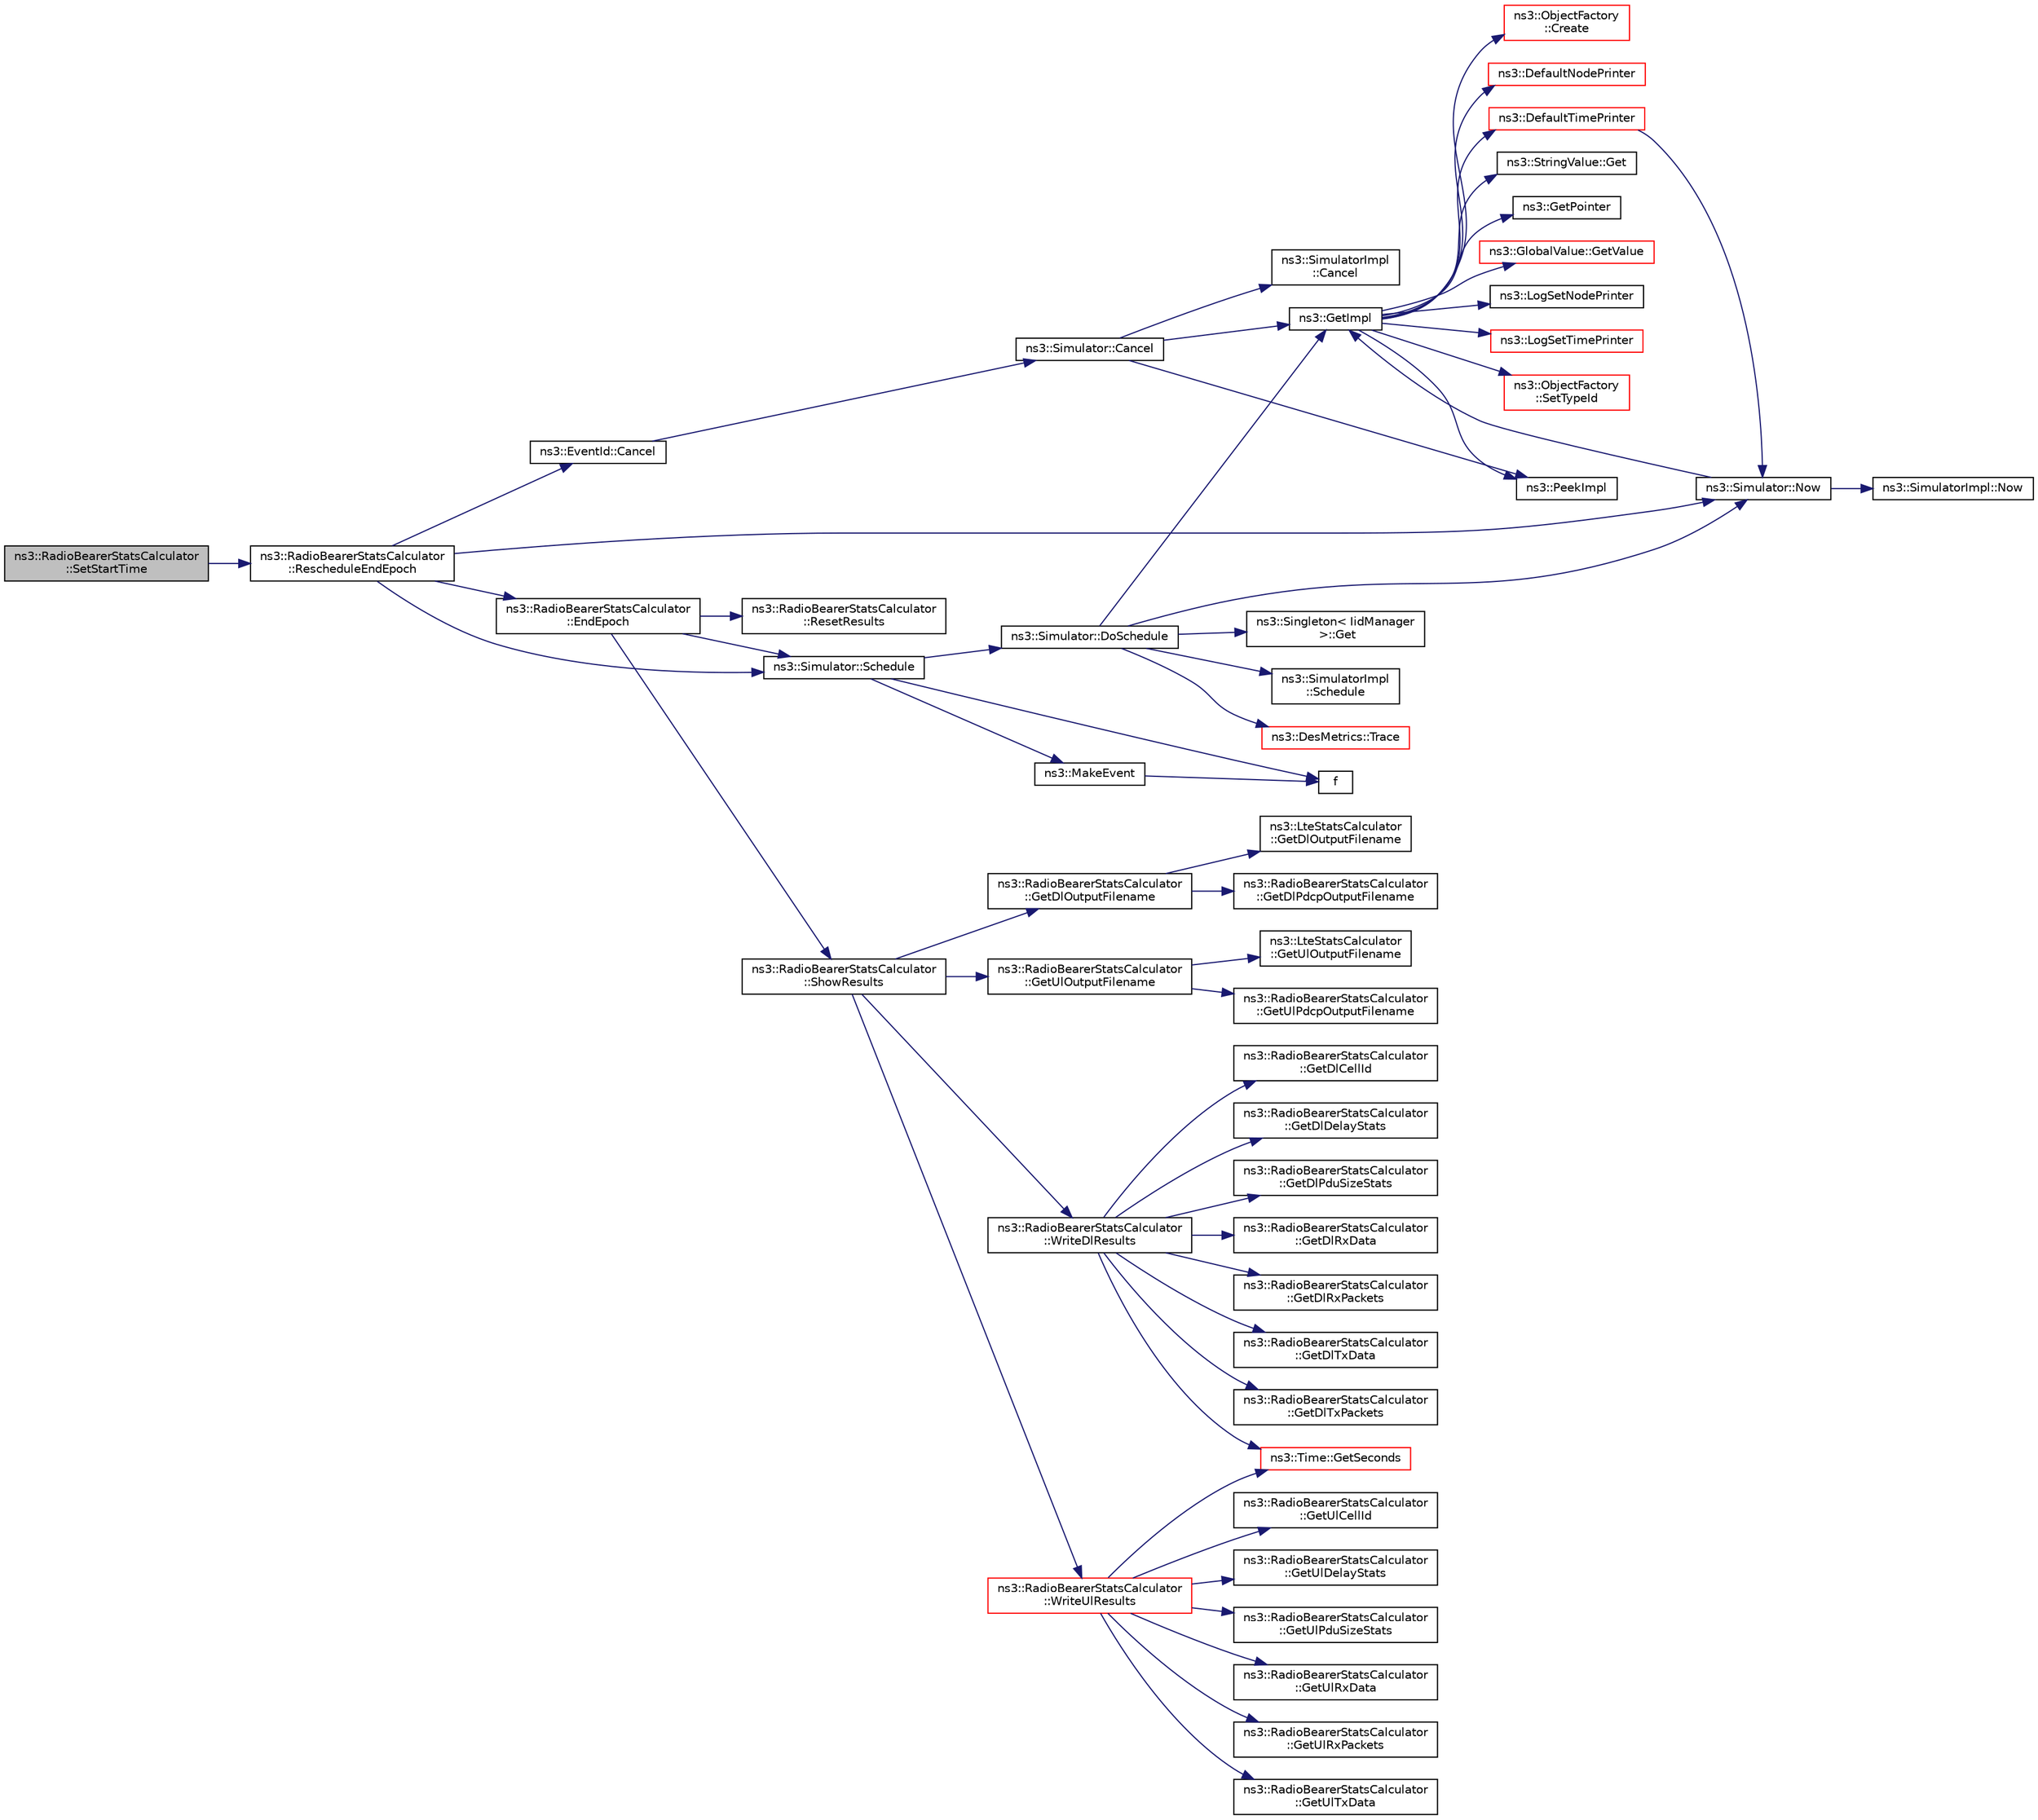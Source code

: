 digraph "ns3::RadioBearerStatsCalculator::SetStartTime"
{
 // LATEX_PDF_SIZE
  edge [fontname="Helvetica",fontsize="10",labelfontname="Helvetica",labelfontsize="10"];
  node [fontname="Helvetica",fontsize="10",shape=record];
  rankdir="LR";
  Node1 [label="ns3::RadioBearerStatsCalculator\l::SetStartTime",height=0.2,width=0.4,color="black", fillcolor="grey75", style="filled", fontcolor="black",tooltip=" "];
  Node1 -> Node2 [color="midnightblue",fontsize="10",style="solid",fontname="Helvetica"];
  Node2 [label="ns3::RadioBearerStatsCalculator\l::RescheduleEndEpoch",height=0.2,width=0.4,color="black", fillcolor="white", style="filled",URL="$classns3_1_1_radio_bearer_stats_calculator.html#a1c0896f7d48a7b0d342c87f1755ffd68",tooltip="Reschedules EndEpoch event."];
  Node2 -> Node3 [color="midnightblue",fontsize="10",style="solid",fontname="Helvetica"];
  Node3 [label="ns3::EventId::Cancel",height=0.2,width=0.4,color="black", fillcolor="white", style="filled",URL="$classns3_1_1_event_id.html#a993ae94e48e014e1afd47edb16db7a11",tooltip="This method is syntactic sugar for the ns3::Simulator::Cancel method."];
  Node3 -> Node4 [color="midnightblue",fontsize="10",style="solid",fontname="Helvetica"];
  Node4 [label="ns3::Simulator::Cancel",height=0.2,width=0.4,color="black", fillcolor="white", style="filled",URL="$classns3_1_1_simulator.html#a1b903a62d6117ef28f7ba3c6500689bf",tooltip="Set the cancel bit on this event: the event's associated function will not be invoked when it expires..."];
  Node4 -> Node5 [color="midnightblue",fontsize="10",style="solid",fontname="Helvetica"];
  Node5 [label="ns3::SimulatorImpl\l::Cancel",height=0.2,width=0.4,color="black", fillcolor="white", style="filled",URL="$classns3_1_1_simulator_impl.html#ad117e616c99c915ddac6267a74804807",tooltip="Set the cancel bit on this event: the event's associated function will not be invoked when it expires..."];
  Node4 -> Node6 [color="midnightblue",fontsize="10",style="solid",fontname="Helvetica"];
  Node6 [label="ns3::GetImpl",height=0.2,width=0.4,color="black", fillcolor="white", style="filled",URL="$group__simulator.html#ga42eb4eddad41528d4d99794a3dae3fd0",tooltip="Get the SimulatorImpl singleton."];
  Node6 -> Node7 [color="midnightblue",fontsize="10",style="solid",fontname="Helvetica"];
  Node7 [label="ns3::ObjectFactory\l::Create",height=0.2,width=0.4,color="red", fillcolor="white", style="filled",URL="$classns3_1_1_object_factory.html#a52eda277f4aaab54266134ba48102ad7",tooltip="Create an Object instance of the configured TypeId."];
  Node6 -> Node37 [color="midnightblue",fontsize="10",style="solid",fontname="Helvetica"];
  Node37 [label="ns3::DefaultNodePrinter",height=0.2,width=0.4,color="red", fillcolor="white", style="filled",URL="$group__logging.html#gac4c06cbbed12229d85991ced145f6be2",tooltip="Default node id printer implementation."];
  Node6 -> Node40 [color="midnightblue",fontsize="10",style="solid",fontname="Helvetica"];
  Node40 [label="ns3::DefaultTimePrinter",height=0.2,width=0.4,color="red", fillcolor="white", style="filled",URL="$namespacens3.html#ae01c3c7786b644dfb8a0bb8f1201b269",tooltip="Default Time printer."];
  Node40 -> Node43 [color="midnightblue",fontsize="10",style="solid",fontname="Helvetica"];
  Node43 [label="ns3::Simulator::Now",height=0.2,width=0.4,color="black", fillcolor="white", style="filled",URL="$classns3_1_1_simulator.html#ac3178fa975b419f7875e7105be122800",tooltip="Return the current simulation virtual time."];
  Node43 -> Node6 [color="midnightblue",fontsize="10",style="solid",fontname="Helvetica"];
  Node43 -> Node44 [color="midnightblue",fontsize="10",style="solid",fontname="Helvetica"];
  Node44 [label="ns3::SimulatorImpl::Now",height=0.2,width=0.4,color="black", fillcolor="white", style="filled",URL="$classns3_1_1_simulator_impl.html#aa516c50060846adc6fd316e83ef0797c",tooltip="Return the current simulation virtual time."];
  Node6 -> Node45 [color="midnightblue",fontsize="10",style="solid",fontname="Helvetica"];
  Node45 [label="ns3::StringValue::Get",height=0.2,width=0.4,color="black", fillcolor="white", style="filled",URL="$classns3_1_1_string_value.html#a6f208c2778fe1c7882e5cb429b8326ae",tooltip=" "];
  Node6 -> Node46 [color="midnightblue",fontsize="10",style="solid",fontname="Helvetica"];
  Node46 [label="ns3::GetPointer",height=0.2,width=0.4,color="black", fillcolor="white", style="filled",URL="$namespacens3.html#ab4e173cdfd43d17c1a40d5348510a670",tooltip=" "];
  Node6 -> Node47 [color="midnightblue",fontsize="10",style="solid",fontname="Helvetica"];
  Node47 [label="ns3::GlobalValue::GetValue",height=0.2,width=0.4,color="red", fillcolor="white", style="filled",URL="$classns3_1_1_global_value.html#a48a99242193fb69609a17332733e8600",tooltip="Get the value."];
  Node6 -> Node49 [color="midnightblue",fontsize="10",style="solid",fontname="Helvetica"];
  Node49 [label="ns3::LogSetNodePrinter",height=0.2,width=0.4,color="black", fillcolor="white", style="filled",URL="$namespacens3.html#aebac73305345f2e2803fdeb102a7705e",tooltip="Set the LogNodePrinter function to be used to prepend log messages with the node id."];
  Node6 -> Node50 [color="midnightblue",fontsize="10",style="solid",fontname="Helvetica"];
  Node50 [label="ns3::LogSetTimePrinter",height=0.2,width=0.4,color="red", fillcolor="white", style="filled",URL="$namespacens3.html#a46cd76678f7da29799d1b41994e12ec1",tooltip="Set the TimePrinter function to be used to prepend log messages with the simulation time."];
  Node6 -> Node55 [color="midnightblue",fontsize="10",style="solid",fontname="Helvetica"];
  Node55 [label="ns3::PeekImpl",height=0.2,width=0.4,color="black", fillcolor="white", style="filled",URL="$group__simulator.html#ga233c5c38de117e4e4a5a9cd168694792",tooltip="Get the static SimulatorImpl instance."];
  Node6 -> Node56 [color="midnightblue",fontsize="10",style="solid",fontname="Helvetica"];
  Node56 [label="ns3::ObjectFactory\l::SetTypeId",height=0.2,width=0.4,color="red", fillcolor="white", style="filled",URL="$classns3_1_1_object_factory.html#a77dcd099064038a1eb7a6b8251229ec3",tooltip="Set the TypeId of the Objects to be created by this factory."];
  Node4 -> Node55 [color="midnightblue",fontsize="10",style="solid",fontname="Helvetica"];
  Node2 -> Node57 [color="midnightblue",fontsize="10",style="solid",fontname="Helvetica"];
  Node57 [label="ns3::RadioBearerStatsCalculator\l::EndEpoch",height=0.2,width=0.4,color="black", fillcolor="white", style="filled",URL="$classns3_1_1_radio_bearer_stats_calculator.html#a2dc0a214122722f1a58c44492f565b47",tooltip="Function called in every endEpochEvent."];
  Node57 -> Node58 [color="midnightblue",fontsize="10",style="solid",fontname="Helvetica"];
  Node58 [label="ns3::RadioBearerStatsCalculator\l::ResetResults",height=0.2,width=0.4,color="black", fillcolor="white", style="filled",URL="$classns3_1_1_radio_bearer_stats_calculator.html#a61fc84334a78fa6f694b130e4037a2e9",tooltip="Erases collected statistics."];
  Node57 -> Node59 [color="midnightblue",fontsize="10",style="solid",fontname="Helvetica"];
  Node59 [label="ns3::Simulator::Schedule",height=0.2,width=0.4,color="black", fillcolor="white", style="filled",URL="$classns3_1_1_simulator.html#a3da7d28335c8ac0e3e86781f766df241",tooltip="Schedule an event to expire after delay."];
  Node59 -> Node60 [color="midnightblue",fontsize="10",style="solid",fontname="Helvetica"];
  Node60 [label="ns3::Simulator::DoSchedule",height=0.2,width=0.4,color="black", fillcolor="white", style="filled",URL="$classns3_1_1_simulator.html#a47af23973938819bdc89cb2807e09ed5",tooltip="Implementation of the various Schedule methods."];
  Node60 -> Node13 [color="midnightblue",fontsize="10",style="solid",fontname="Helvetica"];
  Node13 [label="ns3::Singleton\< IidManager\l \>::Get",height=0.2,width=0.4,color="black", fillcolor="white", style="filled",URL="$classns3_1_1_singleton.html#a80a2cd3c25a27ea72add7a9f7a141ffa",tooltip="Get a pointer to the singleton instance."];
  Node60 -> Node6 [color="midnightblue",fontsize="10",style="solid",fontname="Helvetica"];
  Node60 -> Node43 [color="midnightblue",fontsize="10",style="solid",fontname="Helvetica"];
  Node60 -> Node61 [color="midnightblue",fontsize="10",style="solid",fontname="Helvetica"];
  Node61 [label="ns3::SimulatorImpl\l::Schedule",height=0.2,width=0.4,color="black", fillcolor="white", style="filled",URL="$classns3_1_1_simulator_impl.html#a24eac97ca7dc0e64162e3596064cfb5c",tooltip="Schedule a future event execution (in the same context)."];
  Node60 -> Node62 [color="midnightblue",fontsize="10",style="solid",fontname="Helvetica"];
  Node62 [label="ns3::DesMetrics::Trace",height=0.2,width=0.4,color="red", fillcolor="white", style="filled",URL="$classns3_1_1_des_metrics.html#ab7c6c097412d0398affbc9f8d2643160",tooltip="Trace an event to self at the time it is scheduled."];
  Node59 -> Node69 [color="midnightblue",fontsize="10",style="solid",fontname="Helvetica"];
  Node69 [label="f",height=0.2,width=0.4,color="black", fillcolor="white", style="filled",URL="$80211b_8c.html#ae7ffc1a8f84fa47a0812b2f2b9627132",tooltip=" "];
  Node59 -> Node70 [color="midnightblue",fontsize="10",style="solid",fontname="Helvetica"];
  Node70 [label="ns3::MakeEvent",height=0.2,width=0.4,color="black", fillcolor="white", style="filled",URL="$group__makeeventfnptr.html#ga289a28a2497c18a9bd299e5e2014094b",tooltip="Make an EventImpl from a function pointer taking varying numbers of arguments."];
  Node70 -> Node69 [color="midnightblue",fontsize="10",style="solid",fontname="Helvetica"];
  Node57 -> Node71 [color="midnightblue",fontsize="10",style="solid",fontname="Helvetica"];
  Node71 [label="ns3::RadioBearerStatsCalculator\l::ShowResults",height=0.2,width=0.4,color="black", fillcolor="white", style="filled",URL="$classns3_1_1_radio_bearer_stats_calculator.html#a78157d45a5b8dd3a1b054c72ea35442c",tooltip="Called after each epoch to write collected statistics to output files."];
  Node71 -> Node72 [color="midnightblue",fontsize="10",style="solid",fontname="Helvetica"];
  Node72 [label="ns3::RadioBearerStatsCalculator\l::GetDlOutputFilename",height=0.2,width=0.4,color="black", fillcolor="white", style="filled",URL="$classns3_1_1_radio_bearer_stats_calculator.html#a9260f28ff1641f347b8dcabed66160f3",tooltip="Get the name of the file where the downlink statistics will be stored."];
  Node72 -> Node73 [color="midnightblue",fontsize="10",style="solid",fontname="Helvetica"];
  Node73 [label="ns3::LteStatsCalculator\l::GetDlOutputFilename",height=0.2,width=0.4,color="black", fillcolor="white", style="filled",URL="$classns3_1_1_lte_stats_calculator.html#a022c578ee2e9eca77969f2f63e71bcc9",tooltip="Get the name of the file where the downlink statistics will be stored."];
  Node72 -> Node74 [color="midnightblue",fontsize="10",style="solid",fontname="Helvetica"];
  Node74 [label="ns3::RadioBearerStatsCalculator\l::GetDlPdcpOutputFilename",height=0.2,width=0.4,color="black", fillcolor="white", style="filled",URL="$classns3_1_1_radio_bearer_stats_calculator.html#a04dcbc91cc17df518ca23bcc1483971c",tooltip="Get the name of the file where the downlink PDCP statistics will be stored."];
  Node71 -> Node75 [color="midnightblue",fontsize="10",style="solid",fontname="Helvetica"];
  Node75 [label="ns3::RadioBearerStatsCalculator\l::GetUlOutputFilename",height=0.2,width=0.4,color="black", fillcolor="white", style="filled",URL="$classns3_1_1_radio_bearer_stats_calculator.html#aec09f2c71919455f50e775954d0976b3",tooltip="Get the name of the file where the uplink statistics will be stored."];
  Node75 -> Node76 [color="midnightblue",fontsize="10",style="solid",fontname="Helvetica"];
  Node76 [label="ns3::LteStatsCalculator\l::GetUlOutputFilename",height=0.2,width=0.4,color="black", fillcolor="white", style="filled",URL="$classns3_1_1_lte_stats_calculator.html#a8091b8aee336d1c4745de3e422b46e40",tooltip="Get the name of the file where the uplink statistics will be stored."];
  Node75 -> Node77 [color="midnightblue",fontsize="10",style="solid",fontname="Helvetica"];
  Node77 [label="ns3::RadioBearerStatsCalculator\l::GetUlPdcpOutputFilename",height=0.2,width=0.4,color="black", fillcolor="white", style="filled",URL="$classns3_1_1_radio_bearer_stats_calculator.html#a4562ed1af998e67d0014aed07da627b0",tooltip="Get the name of the file where the uplink PDCP statistics will be stored."];
  Node71 -> Node78 [color="midnightblue",fontsize="10",style="solid",fontname="Helvetica"];
  Node78 [label="ns3::RadioBearerStatsCalculator\l::WriteDlResults",height=0.2,width=0.4,color="black", fillcolor="white", style="filled",URL="$classns3_1_1_radio_bearer_stats_calculator.html#a9f82c4c84f1160d648f4a21d6e068b4b",tooltip="Writes collected statistics to DL output file and closes DL output file."];
  Node78 -> Node79 [color="midnightblue",fontsize="10",style="solid",fontname="Helvetica"];
  Node79 [label="ns3::RadioBearerStatsCalculator\l::GetDlCellId",height=0.2,width=0.4,color="black", fillcolor="white", style="filled",URL="$classns3_1_1_radio_bearer_stats_calculator.html#ab568573342dc1edd7c960586d93670d7",tooltip="Gets the attached Enb cellId."];
  Node78 -> Node80 [color="midnightblue",fontsize="10",style="solid",fontname="Helvetica"];
  Node80 [label="ns3::RadioBearerStatsCalculator\l::GetDlDelayStats",height=0.2,width=0.4,color="black", fillcolor="white", style="filled",URL="$classns3_1_1_radio_bearer_stats_calculator.html#a0466fe56fc0e027c37ab5a233a5ad8d6",tooltip="Gets the downlink RLC to RLC statistics: average, min, max and standard deviation."];
  Node78 -> Node81 [color="midnightblue",fontsize="10",style="solid",fontname="Helvetica"];
  Node81 [label="ns3::RadioBearerStatsCalculator\l::GetDlPduSizeStats",height=0.2,width=0.4,color="black", fillcolor="white", style="filled",URL="$classns3_1_1_radio_bearer_stats_calculator.html#a18424d44f20a70d83806b83a5708b50a",tooltip="Gets the downlink PDU size statistics: average, min, max and standard deviation."];
  Node78 -> Node82 [color="midnightblue",fontsize="10",style="solid",fontname="Helvetica"];
  Node82 [label="ns3::RadioBearerStatsCalculator\l::GetDlRxData",height=0.2,width=0.4,color="black", fillcolor="white", style="filled",URL="$classns3_1_1_radio_bearer_stats_calculator.html#a80ec1463cd053d8deebda8498d2b864e",tooltip="Gets the number of received downlink data bytes."];
  Node78 -> Node83 [color="midnightblue",fontsize="10",style="solid",fontname="Helvetica"];
  Node83 [label="ns3::RadioBearerStatsCalculator\l::GetDlRxPackets",height=0.2,width=0.4,color="black", fillcolor="white", style="filled",URL="$classns3_1_1_radio_bearer_stats_calculator.html#a164d36dc82ed7dae2f4d748da502589a",tooltip="Gets the number of received downlink data bytes."];
  Node78 -> Node84 [color="midnightblue",fontsize="10",style="solid",fontname="Helvetica"];
  Node84 [label="ns3::RadioBearerStatsCalculator\l::GetDlTxData",height=0.2,width=0.4,color="black", fillcolor="white", style="filled",URL="$classns3_1_1_radio_bearer_stats_calculator.html#a12f2d1946eb125e42611ecdc31079150",tooltip="Gets the number of transmitted downlink data bytes."];
  Node78 -> Node85 [color="midnightblue",fontsize="10",style="solid",fontname="Helvetica"];
  Node85 [label="ns3::RadioBearerStatsCalculator\l::GetDlTxPackets",height=0.2,width=0.4,color="black", fillcolor="white", style="filled",URL="$classns3_1_1_radio_bearer_stats_calculator.html#a55f9b9c664e1389ad9edf704e385299c",tooltip="Gets the number of transmitted downlink data bytes."];
  Node78 -> Node86 [color="midnightblue",fontsize="10",style="solid",fontname="Helvetica"];
  Node86 [label="ns3::Time::GetSeconds",height=0.2,width=0.4,color="red", fillcolor="white", style="filled",URL="$classns3_1_1_time.html#a27cb7c22324e0447740929b024dbeb66",tooltip="Get an approximation of the time stored in this instance in the indicated unit."];
  Node71 -> Node100 [color="midnightblue",fontsize="10",style="solid",fontname="Helvetica"];
  Node100 [label="ns3::RadioBearerStatsCalculator\l::WriteUlResults",height=0.2,width=0.4,color="red", fillcolor="white", style="filled",URL="$classns3_1_1_radio_bearer_stats_calculator.html#abc56a12815660aad7e3144b9402ca82e",tooltip="Writes collected statistics to UL output file and closes UL output file."];
  Node100 -> Node86 [color="midnightblue",fontsize="10",style="solid",fontname="Helvetica"];
  Node100 -> Node101 [color="midnightblue",fontsize="10",style="solid",fontname="Helvetica"];
  Node101 [label="ns3::RadioBearerStatsCalculator\l::GetUlCellId",height=0.2,width=0.4,color="black", fillcolor="white", style="filled",URL="$classns3_1_1_radio_bearer_stats_calculator.html#a22c3a359fc34f3143bbdbe1542ac1de7",tooltip="Gets the attached Enb cellId."];
  Node100 -> Node102 [color="midnightblue",fontsize="10",style="solid",fontname="Helvetica"];
  Node102 [label="ns3::RadioBearerStatsCalculator\l::GetUlDelayStats",height=0.2,width=0.4,color="black", fillcolor="white", style="filled",URL="$classns3_1_1_radio_bearer_stats_calculator.html#ae3a37fab9714d2f08c94a0704d37d762",tooltip="Gets the uplink RLC to RLC statistics: average, min, max and standard deviation."];
  Node100 -> Node103 [color="midnightblue",fontsize="10",style="solid",fontname="Helvetica"];
  Node103 [label="ns3::RadioBearerStatsCalculator\l::GetUlPduSizeStats",height=0.2,width=0.4,color="black", fillcolor="white", style="filled",URL="$classns3_1_1_radio_bearer_stats_calculator.html#a4aa7fde1ae54a5b6683cb7c12ea1d157",tooltip="Gets the uplink PDU size statistics: average, min, max and standard deviation."];
  Node100 -> Node104 [color="midnightblue",fontsize="10",style="solid",fontname="Helvetica"];
  Node104 [label="ns3::RadioBearerStatsCalculator\l::GetUlRxData",height=0.2,width=0.4,color="black", fillcolor="white", style="filled",URL="$classns3_1_1_radio_bearer_stats_calculator.html#a6ce5113218813509a6fb6159f9be4807",tooltip="Gets the number of received uplink data bytes."];
  Node100 -> Node105 [color="midnightblue",fontsize="10",style="solid",fontname="Helvetica"];
  Node105 [label="ns3::RadioBearerStatsCalculator\l::GetUlRxPackets",height=0.2,width=0.4,color="black", fillcolor="white", style="filled",URL="$classns3_1_1_radio_bearer_stats_calculator.html#a145c48f6328cea329657127940cb61a0",tooltip="Gets the number of received uplink packets."];
  Node100 -> Node106 [color="midnightblue",fontsize="10",style="solid",fontname="Helvetica"];
  Node106 [label="ns3::RadioBearerStatsCalculator\l::GetUlTxData",height=0.2,width=0.4,color="black", fillcolor="white", style="filled",URL="$classns3_1_1_radio_bearer_stats_calculator.html#a9445f98e5497ecfe753ef033ea13c76f",tooltip="Gets the number of transmitted uplink data bytes."];
  Node2 -> Node43 [color="midnightblue",fontsize="10",style="solid",fontname="Helvetica"];
  Node2 -> Node59 [color="midnightblue",fontsize="10",style="solid",fontname="Helvetica"];
}
